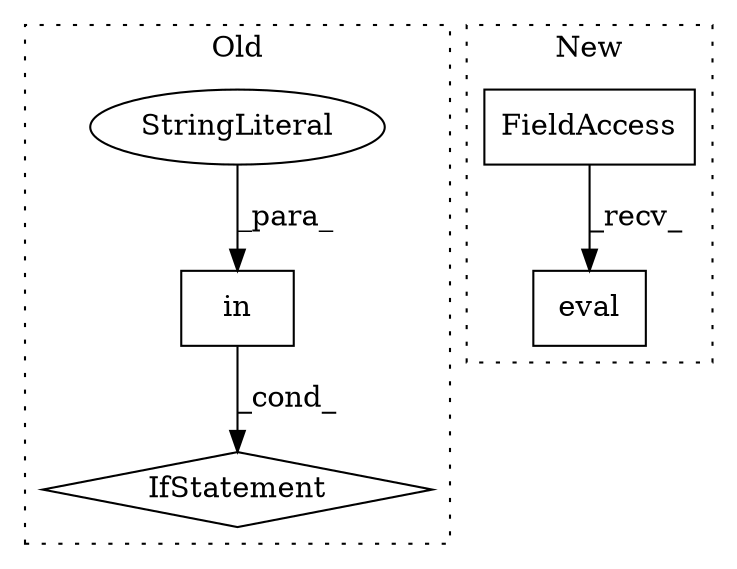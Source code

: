 digraph G {
subgraph cluster0 {
1 [label="in" a="105" s="12500" l="28" shape="box"];
3 [label="IfStatement" a="25" s="12492,12528" l="8,2" shape="diamond"];
4 [label="StringLiteral" a="45" s="12500" l="6" shape="ellipse"];
label = "Old";
style="dotted";
}
subgraph cluster1 {
2 [label="eval" a="32" s="9532" l="6" shape="box"];
5 [label="FieldAccess" a="22" s="9521" l="10" shape="box"];
label = "New";
style="dotted";
}
1 -> 3 [label="_cond_"];
4 -> 1 [label="_para_"];
5 -> 2 [label="_recv_"];
}